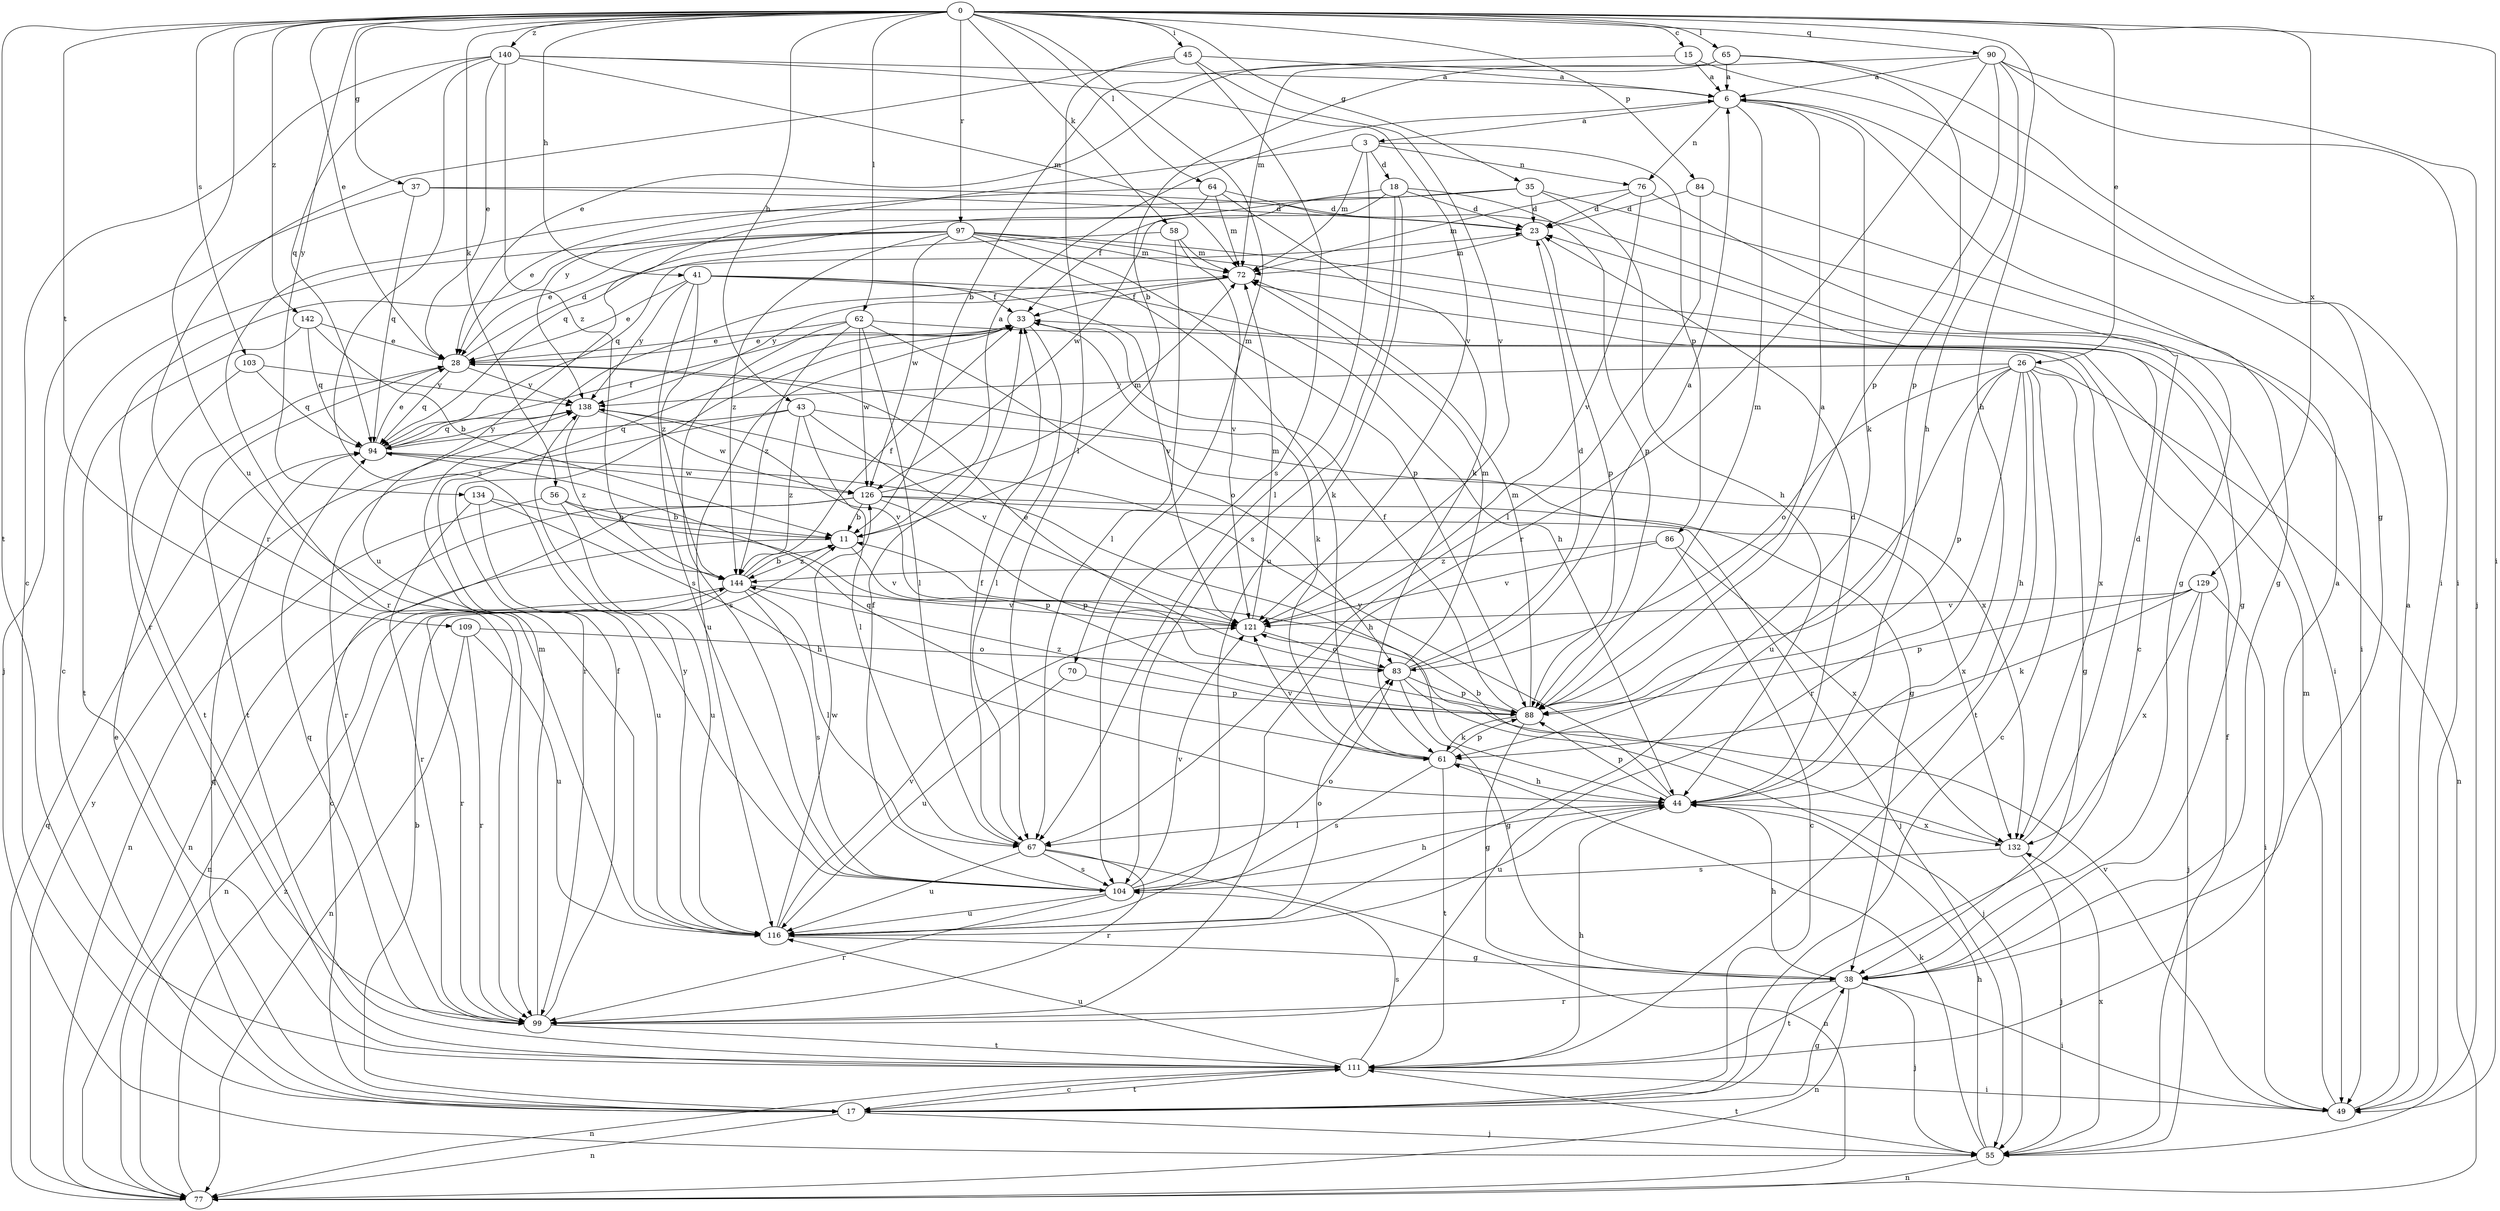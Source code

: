 strict digraph  {
0;
3;
6;
11;
15;
17;
18;
23;
26;
28;
33;
35;
37;
38;
41;
43;
44;
45;
49;
55;
56;
58;
61;
62;
64;
65;
67;
70;
72;
76;
77;
83;
84;
86;
88;
90;
94;
97;
99;
103;
104;
109;
111;
116;
121;
126;
129;
132;
134;
138;
140;
142;
144;
0 -> 15  [label=c];
0 -> 26  [label=e];
0 -> 28  [label=e];
0 -> 35  [label=g];
0 -> 37  [label=g];
0 -> 41  [label=h];
0 -> 43  [label=h];
0 -> 44  [label=h];
0 -> 45  [label=i];
0 -> 49  [label=i];
0 -> 56  [label=k];
0 -> 58  [label=k];
0 -> 62  [label=l];
0 -> 64  [label=l];
0 -> 65  [label=l];
0 -> 70  [label=m];
0 -> 84  [label=p];
0 -> 90  [label=q];
0 -> 97  [label=r];
0 -> 103  [label=s];
0 -> 109  [label=t];
0 -> 111  [label=t];
0 -> 116  [label=u];
0 -> 129  [label=x];
0 -> 134  [label=y];
0 -> 140  [label=z];
0 -> 142  [label=z];
3 -> 18  [label=d];
3 -> 67  [label=l];
3 -> 72  [label=m];
3 -> 76  [label=n];
3 -> 86  [label=p];
3 -> 138  [label=y];
6 -> 3  [label=a];
6 -> 61  [label=k];
6 -> 76  [label=n];
6 -> 88  [label=m];
11 -> 6  [label=a];
11 -> 77  [label=n];
11 -> 121  [label=v];
11 -> 144  [label=z];
15 -> 6  [label=a];
15 -> 11  [label=b];
15 -> 38  [label=g];
17 -> 11  [label=b];
17 -> 28  [label=e];
17 -> 38  [label=g];
17 -> 55  [label=j];
17 -> 77  [label=n];
17 -> 94  [label=q];
17 -> 111  [label=t];
18 -> 23  [label=d];
18 -> 88  [label=p];
18 -> 94  [label=q];
18 -> 104  [label=s];
18 -> 116  [label=u];
18 -> 126  [label=w];
23 -> 72  [label=m];
23 -> 88  [label=p];
26 -> 17  [label=c];
26 -> 38  [label=g];
26 -> 44  [label=h];
26 -> 77  [label=n];
26 -> 83  [label=o];
26 -> 88  [label=p];
26 -> 99  [label=r];
26 -> 111  [label=t];
26 -> 116  [label=u];
26 -> 138  [label=y];
28 -> 23  [label=d];
28 -> 94  [label=q];
28 -> 111  [label=t];
28 -> 132  [label=x];
28 -> 138  [label=y];
33 -> 28  [label=e];
33 -> 61  [label=k];
33 -> 67  [label=l];
33 -> 99  [label=r];
33 -> 116  [label=u];
35 -> 23  [label=d];
35 -> 33  [label=f];
35 -> 44  [label=h];
35 -> 49  [label=i];
35 -> 99  [label=r];
37 -> 23  [label=d];
37 -> 38  [label=g];
37 -> 55  [label=j];
37 -> 94  [label=q];
38 -> 44  [label=h];
38 -> 49  [label=i];
38 -> 55  [label=j];
38 -> 77  [label=n];
38 -> 99  [label=r];
38 -> 111  [label=t];
41 -> 28  [label=e];
41 -> 33  [label=f];
41 -> 44  [label=h];
41 -> 104  [label=s];
41 -> 121  [label=v];
41 -> 138  [label=y];
41 -> 144  [label=z];
43 -> 38  [label=g];
43 -> 67  [label=l];
43 -> 94  [label=q];
43 -> 99  [label=r];
43 -> 121  [label=v];
43 -> 144  [label=z];
44 -> 23  [label=d];
44 -> 67  [label=l];
44 -> 88  [label=p];
44 -> 116  [label=u];
44 -> 132  [label=x];
44 -> 138  [label=y];
45 -> 6  [label=a];
45 -> 67  [label=l];
45 -> 99  [label=r];
45 -> 104  [label=s];
45 -> 121  [label=v];
49 -> 6  [label=a];
49 -> 72  [label=m];
49 -> 121  [label=v];
55 -> 33  [label=f];
55 -> 44  [label=h];
55 -> 61  [label=k];
55 -> 77  [label=n];
55 -> 111  [label=t];
55 -> 132  [label=x];
56 -> 11  [label=b];
56 -> 77  [label=n];
56 -> 88  [label=p];
56 -> 116  [label=u];
58 -> 67  [label=l];
58 -> 72  [label=m];
58 -> 94  [label=q];
58 -> 121  [label=v];
61 -> 44  [label=h];
61 -> 88  [label=p];
61 -> 94  [label=q];
61 -> 104  [label=s];
61 -> 111  [label=t];
61 -> 121  [label=v];
62 -> 28  [label=e];
62 -> 67  [label=l];
62 -> 83  [label=o];
62 -> 104  [label=s];
62 -> 126  [label=w];
62 -> 132  [label=x];
62 -> 144  [label=z];
64 -> 23  [label=d];
64 -> 28  [label=e];
64 -> 61  [label=k];
64 -> 72  [label=m];
64 -> 116  [label=u];
65 -> 6  [label=a];
65 -> 28  [label=e];
65 -> 49  [label=i];
65 -> 72  [label=m];
65 -> 88  [label=p];
67 -> 33  [label=f];
67 -> 77  [label=n];
67 -> 99  [label=r];
67 -> 104  [label=s];
67 -> 116  [label=u];
70 -> 88  [label=p];
70 -> 116  [label=u];
72 -> 33  [label=f];
72 -> 138  [label=y];
76 -> 17  [label=c];
76 -> 23  [label=d];
76 -> 72  [label=m];
76 -> 121  [label=v];
77 -> 94  [label=q];
77 -> 138  [label=y];
77 -> 144  [label=z];
83 -> 6  [label=a];
83 -> 23  [label=d];
83 -> 28  [label=e];
83 -> 38  [label=g];
83 -> 55  [label=j];
83 -> 72  [label=m];
83 -> 88  [label=p];
84 -> 23  [label=d];
84 -> 38  [label=g];
84 -> 67  [label=l];
86 -> 17  [label=c];
86 -> 121  [label=v];
86 -> 132  [label=x];
86 -> 144  [label=z];
88 -> 6  [label=a];
88 -> 33  [label=f];
88 -> 38  [label=g];
88 -> 61  [label=k];
88 -> 72  [label=m];
88 -> 144  [label=z];
90 -> 6  [label=a];
90 -> 11  [label=b];
90 -> 44  [label=h];
90 -> 49  [label=i];
90 -> 55  [label=j];
90 -> 88  [label=p];
90 -> 99  [label=r];
94 -> 28  [label=e];
94 -> 33  [label=f];
94 -> 44  [label=h];
94 -> 126  [label=w];
94 -> 138  [label=y];
97 -> 17  [label=c];
97 -> 28  [label=e];
97 -> 38  [label=g];
97 -> 49  [label=i];
97 -> 61  [label=k];
97 -> 72  [label=m];
97 -> 88  [label=p];
97 -> 99  [label=r];
97 -> 126  [label=w];
97 -> 144  [label=z];
99 -> 33  [label=f];
99 -> 72  [label=m];
99 -> 94  [label=q];
99 -> 111  [label=t];
103 -> 94  [label=q];
103 -> 111  [label=t];
103 -> 138  [label=y];
104 -> 33  [label=f];
104 -> 44  [label=h];
104 -> 83  [label=o];
104 -> 99  [label=r];
104 -> 116  [label=u];
104 -> 121  [label=v];
109 -> 77  [label=n];
109 -> 83  [label=o];
109 -> 99  [label=r];
109 -> 116  [label=u];
111 -> 6  [label=a];
111 -> 17  [label=c];
111 -> 44  [label=h];
111 -> 49  [label=i];
111 -> 77  [label=n];
111 -> 104  [label=s];
111 -> 116  [label=u];
116 -> 38  [label=g];
116 -> 83  [label=o];
116 -> 121  [label=v];
116 -> 126  [label=w];
116 -> 138  [label=y];
121 -> 72  [label=m];
121 -> 83  [label=o];
126 -> 11  [label=b];
126 -> 17  [label=c];
126 -> 55  [label=j];
126 -> 72  [label=m];
126 -> 77  [label=n];
126 -> 88  [label=p];
126 -> 132  [label=x];
129 -> 49  [label=i];
129 -> 55  [label=j];
129 -> 61  [label=k];
129 -> 88  [label=p];
129 -> 121  [label=v];
129 -> 132  [label=x];
132 -> 11  [label=b];
132 -> 23  [label=d];
132 -> 55  [label=j];
132 -> 104  [label=s];
134 -> 11  [label=b];
134 -> 44  [label=h];
134 -> 99  [label=r];
134 -> 116  [label=u];
138 -> 94  [label=q];
138 -> 121  [label=v];
138 -> 126  [label=w];
138 -> 144  [label=z];
140 -> 6  [label=a];
140 -> 17  [label=c];
140 -> 28  [label=e];
140 -> 72  [label=m];
140 -> 94  [label=q];
140 -> 104  [label=s];
140 -> 121  [label=v];
140 -> 144  [label=z];
142 -> 11  [label=b];
142 -> 28  [label=e];
142 -> 94  [label=q];
142 -> 111  [label=t];
144 -> 11  [label=b];
144 -> 33  [label=f];
144 -> 67  [label=l];
144 -> 77  [label=n];
144 -> 99  [label=r];
144 -> 104  [label=s];
144 -> 121  [label=v];
}
